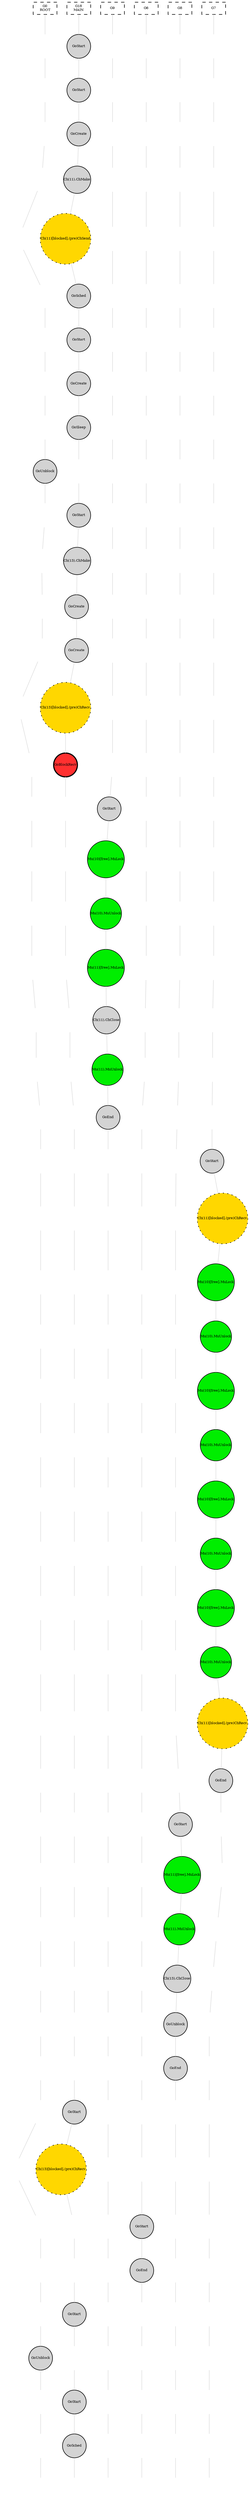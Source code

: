 digraph G{
	rankdir=TB
	subgraph{
		node [margin=0 fontsize=6 width=0.6 height=0.3 shape=box style=dashed fixedsize=true]
		rank=same;
		rankdir=LR
		"-1,0" [label="G0\nROOT"]
		"-1,1" [label="G18\nMAIN"]
		"-1,2" [label="G9"]
		"-1,3" [label="G6"]
		"-1,4" [label="G8"]
		"-1,5" [label="G7"]

		edge [dir=none, style=invis]
		"-1,0" -> "-1,1"
		"-1,1" -> "-1,2"
		"-1,2" -> "-1,3"
		"-1,3" -> "-1,4"
		"-1,4" -> "-1,5"	}

	subgraph{
		node [margin=0 fontsize=6 width=0.6 shape=circle style=invis]
		rank=same;
		rankdir=LR

		"0,0" 
		"0,1" [label="GoStart",style=filled]
		"0,2" 
		"0,3" 
		"0,4" 
		"0,5" 

		edge [dir=none, style=invis]
		"0,0" -> "0,1"
		"0,1" -> "0,2"
		"0,2" -> "0,3"
		"0,3" -> "0,4"
		"0,4" -> "0,5"	}

	subgraph{
		node [margin=0 fontsize=6 width=0.6 shape=circle style=invis]
		rank=same;
		rankdir=LR

		"1,0" 
		"1,1" [label="GoStart",style=filled]
		"1,2" 
		"1,3" 
		"1,4" 
		"1,5" 

		edge [dir=none, style=invis]
		"1,0" -> "1,1"
		"1,1" -> "1,2"
		"1,2" -> "1,3"
		"1,3" -> "1,4"
		"1,4" -> "1,5"	}

	subgraph{
		node [margin=0 fontsize=6 width=0.6 shape=circle style=invis]
		rank=same;
		rankdir=LR

		"2,0" 
		"2,1" [label="GoCreate",style=filled]
		"2,2" 
		"2,3" 
		"2,4" 
		"2,5" 

		edge [dir=none, style=invis]
		"2,0" -> "2,1"
		"2,1" -> "2,2"
		"2,2" -> "2,3"
		"2,3" -> "2,4"
		"2,4" -> "2,5"	}

	subgraph{
		node [margin=0 fontsize=6 width=0.6 shape=circle style=invis]
		rank=same;
		rankdir=LR

		"3,0" 
		"3,1" [label="Ch(11).ChMake",style=filled]
		"3,2" 
		"3,3" 
		"3,4" 
		"3,5" 

		edge [dir=none, style=invis]
		"3,0" -> "3,1"
		"3,1" -> "3,2"
		"3,2" -> "3,3"
		"3,3" -> "3,4"
		"3,4" -> "3,5"	}

	subgraph{
		node [margin=0 fontsize=6 width=0.6 shape=circle style=invis]
		rank=same;
		rankdir=LR

		"4,0" 
		"4,1" [label="Ch(11)[blocked].(pre)ChSend",style="dotted,filled", fillcolor=gold]
		"4,2" 
		"4,3" 
		"4,4" 
		"4,5" 

		edge [dir=none, style=invis]
		"4,0" -> "4,1"
		"4,1" -> "4,2"
		"4,2" -> "4,3"
		"4,3" -> "4,4"
		"4,4" -> "4,5"	}

	subgraph{
		node [margin=0 fontsize=6 width=0.6 shape=circle style=invis]
		rank=same;
		rankdir=LR

		"5,0" 
		"5,1" [label="GoSched",style=filled]
		"5,2" 
		"5,3" 
		"5,4" 
		"5,5" 

		edge [dir=none, style=invis]
		"5,0" -> "5,1"
		"5,1" -> "5,2"
		"5,2" -> "5,3"
		"5,3" -> "5,4"
		"5,4" -> "5,5"	}

	subgraph{
		node [margin=0 fontsize=6 width=0.6 shape=circle style=invis]
		rank=same;
		rankdir=LR

		"6,0" 
		"6,1" [label="GoStart",style=filled]
		"6,2" 
		"6,3" 
		"6,4" 
		"6,5" 

		edge [dir=none, style=invis]
		"6,0" -> "6,1"
		"6,1" -> "6,2"
		"6,2" -> "6,3"
		"6,3" -> "6,4"
		"6,4" -> "6,5"	}

	subgraph{
		node [margin=0 fontsize=6 width=0.6 shape=circle style=invis]
		rank=same;
		rankdir=LR

		"7,0" 
		"7,1" [label="GoCreate",style=filled]
		"7,2" 
		"7,3" 
		"7,4" 
		"7,5" 

		edge [dir=none, style=invis]
		"7,0" -> "7,1"
		"7,1" -> "7,2"
		"7,2" -> "7,3"
		"7,3" -> "7,4"
		"7,4" -> "7,5"	}

	subgraph{
		node [margin=0 fontsize=6 width=0.6 shape=circle style=invis]
		rank=same;
		rankdir=LR

		"8,0" 
		"8,1" [label="GoSleep",style=filled]
		"8,2" 
		"8,3" 
		"8,4" 
		"8,5" 

		edge [dir=none, style=invis]
		"8,0" -> "8,1"
		"8,1" -> "8,2"
		"8,2" -> "8,3"
		"8,3" -> "8,4"
		"8,4" -> "8,5"	}

	subgraph{
		node [margin=0 fontsize=6 width=0.6 shape=circle style=invis]
		rank=same;
		rankdir=LR

		"9,0" [label="GoUnblock",style=filled]
		"9,1" 
		"9,2" 
		"9,3" 
		"9,4" 
		"9,5" 

		edge [dir=none, style=invis]
		"9,0" -> "9,1"
		"9,1" -> "9,2"
		"9,2" -> "9,3"
		"9,3" -> "9,4"
		"9,4" -> "9,5"	}

	subgraph{
		node [margin=0 fontsize=6 width=0.6 shape=circle style=invis]
		rank=same;
		rankdir=LR

		"10,0" 
		"10,1" [label="GoStart",style=filled]
		"10,2" 
		"10,3" 
		"10,4" 
		"10,5" 

		edge [dir=none, style=invis]
		"10,0" -> "10,1"
		"10,1" -> "10,2"
		"10,2" -> "10,3"
		"10,3" -> "10,4"
		"10,4" -> "10,5"	}

	subgraph{
		node [margin=0 fontsize=6 width=0.6 shape=circle style=invis]
		rank=same;
		rankdir=LR

		"11,0" 
		"11,1" [label="Ch(13).ChMake",style=filled]
		"11,2" 
		"11,3" 
		"11,4" 
		"11,5" 

		edge [dir=none, style=invis]
		"11,0" -> "11,1"
		"11,1" -> "11,2"
		"11,2" -> "11,3"
		"11,3" -> "11,4"
		"11,4" -> "11,5"	}

	subgraph{
		node [margin=0 fontsize=6 width=0.6 shape=circle style=invis]
		rank=same;
		rankdir=LR

		"12,0" 
		"12,1" [label="GoCreate",style=filled]
		"12,2" 
		"12,3" 
		"12,4" 
		"12,5" 

		edge [dir=none, style=invis]
		"12,0" -> "12,1"
		"12,1" -> "12,2"
		"12,2" -> "12,3"
		"12,3" -> "12,4"
		"12,4" -> "12,5"	}

	subgraph{
		node [margin=0 fontsize=6 width=0.6 shape=circle style=invis]
		rank=same;
		rankdir=LR

		"13,0" 
		"13,1" [label="GoCreate",style=filled]
		"13,2" 
		"13,3" 
		"13,4" 
		"13,5" 

		edge [dir=none, style=invis]
		"13,0" -> "13,1"
		"13,1" -> "13,2"
		"13,2" -> "13,3"
		"13,3" -> "13,4"
		"13,4" -> "13,5"	}

	subgraph{
		node [margin=0 fontsize=6 width=0.6 shape=circle style=invis]
		rank=same;
		rankdir=LR

		"14,0" 
		"14,1" [label="Ch(13)[blocked].(pre)ChRecv",style="dotted,filled", fillcolor=gold]
		"14,2" 
		"14,3" 
		"14,4" 
		"14,5" 

		edge [dir=none, style=invis]
		"14,0" -> "14,1"
		"14,1" -> "14,2"
		"14,2" -> "14,3"
		"14,3" -> "14,4"
		"14,4" -> "14,5"	}

	subgraph{
		node [margin=0 fontsize=6 width=0.6 shape=circle style=invis]
		rank=same;
		rankdir=LR

		"15,0" 
		"15,1" [label="GoBlockRecv",style="bold,filled", fillcolor=firebrick1]
		"15,2" 
		"15,3" 
		"15,4" 
		"15,5" 

		edge [dir=none, style=invis]
		"15,0" -> "15,1"
		"15,1" -> "15,2"
		"15,2" -> "15,3"
		"15,3" -> "15,4"
		"15,4" -> "15,5"	}

	subgraph{
		node [margin=0 fontsize=6 width=0.6 shape=circle style=invis]
		rank=same;
		rankdir=LR

		"16,0" 
		"16,1" 
		"16,2" [label="GoStart",style=filled]
		"16,3" 
		"16,4" 
		"16,5" 

		edge [dir=none, style=invis]
		"16,0" -> "16,1"
		"16,1" -> "16,2"
		"16,2" -> "16,3"
		"16,3" -> "16,4"
		"16,4" -> "16,5"	}

	subgraph{
		node [margin=0 fontsize=6 width=0.6 shape=circle style=invis]
		rank=same;
		rankdir=LR

		"17,0" 
		"17,1" 
		"17,2" [label="Mu(10)[free].MuLock",style="filled", fillcolor=green2]
		"17,3" 
		"17,4" 
		"17,5" 

		edge [dir=none, style=invis]
		"17,0" -> "17,1"
		"17,1" -> "17,2"
		"17,2" -> "17,3"
		"17,3" -> "17,4"
		"17,4" -> "17,5"	}

	subgraph{
		node [margin=0 fontsize=6 width=0.6 shape=circle style=invis]
		rank=same;
		rankdir=LR

		"18,0" 
		"18,1" 
		"18,2" [label="Mu(10).MuUnlock",style="filled", fillcolor=green2]
		"18,3" 
		"18,4" 
		"18,5" 

		edge [dir=none, style=invis]
		"18,0" -> "18,1"
		"18,1" -> "18,2"
		"18,2" -> "18,3"
		"18,3" -> "18,4"
		"18,4" -> "18,5"	}

	subgraph{
		node [margin=0 fontsize=6 width=0.6 shape=circle style=invis]
		rank=same;
		rankdir=LR

		"19,0" 
		"19,1" 
		"19,2" [label="Mu(11)[free].MuLock",style="filled", fillcolor=green2]
		"19,3" 
		"19,4" 
		"19,5" 

		edge [dir=none, style=invis]
		"19,0" -> "19,1"
		"19,1" -> "19,2"
		"19,2" -> "19,3"
		"19,3" -> "19,4"
		"19,4" -> "19,5"	}

	subgraph{
		node [margin=0 fontsize=6 width=0.6 shape=circle style=invis]
		rank=same;
		rankdir=LR

		"20,0" 
		"20,1" 
		"20,2" [label="Ch(11).ChClose",style=filled]
		"20,3" 
		"20,4" 
		"20,5" 

		edge [dir=none, style=invis]
		"20,0" -> "20,1"
		"20,1" -> "20,2"
		"20,2" -> "20,3"
		"20,3" -> "20,4"
		"20,4" -> "20,5"	}

	subgraph{
		node [margin=0 fontsize=6 width=0.6 shape=circle style=invis]
		rank=same;
		rankdir=LR

		"21,0" 
		"21,1" 
		"21,2" [label="Mu(11).MuUnlock",style="filled", fillcolor=green2]
		"21,3" 
		"21,4" 
		"21,5" 

		edge [dir=none, style=invis]
		"21,0" -> "21,1"
		"21,1" -> "21,2"
		"21,2" -> "21,3"
		"21,3" -> "21,4"
		"21,4" -> "21,5"	}

	subgraph{
		node [margin=0 fontsize=6 width=0.6 shape=circle style=invis]
		rank=same;
		rankdir=LR

		"22,0" 
		"22,1" 
		"22,2" [label="GoEnd",style=filled]
		"22,3" 
		"22,4" 
		"22,5" 

		edge [dir=none, style=invis]
		"22,0" -> "22,1"
		"22,1" -> "22,2"
		"22,2" -> "22,3"
		"22,3" -> "22,4"
		"22,4" -> "22,5"	}

	subgraph{
		node [margin=0 fontsize=6 width=0.6 shape=circle style=invis]
		rank=same;
		rankdir=LR

		"23,0" 
		"23,1" 
		"23,2" 
		"23,3" 
		"23,4" 
		"23,5" [label="GoStart",style=filled]

		edge [dir=none, style=invis]
		"23,0" -> "23,1"
		"23,1" -> "23,2"
		"23,2" -> "23,3"
		"23,3" -> "23,4"
		"23,4" -> "23,5"	}

	subgraph{
		node [margin=0 fontsize=6 width=0.6 shape=circle style=invis]
		rank=same;
		rankdir=LR

		"24,0" 
		"24,1" 
		"24,2" 
		"24,3" 
		"24,4" 
		"24,5" [label="Ch(11)[blocked].(pre)ChRecv",style="dotted,filled", fillcolor=gold]

		edge [dir=none, style=invis]
		"24,0" -> "24,1"
		"24,1" -> "24,2"
		"24,2" -> "24,3"
		"24,3" -> "24,4"
		"24,4" -> "24,5"	}

	subgraph{
		node [margin=0 fontsize=6 width=0.6 shape=circle style=invis]
		rank=same;
		rankdir=LR

		"25,0" 
		"25,1" 
		"25,2" 
		"25,3" 
		"25,4" 
		"25,5" [label="Mu(10)[free].MuLock",style="filled", fillcolor=green2]

		edge [dir=none, style=invis]
		"25,0" -> "25,1"
		"25,1" -> "25,2"
		"25,2" -> "25,3"
		"25,3" -> "25,4"
		"25,4" -> "25,5"	}

	subgraph{
		node [margin=0 fontsize=6 width=0.6 shape=circle style=invis]
		rank=same;
		rankdir=LR

		"26,0" 
		"26,1" 
		"26,2" 
		"26,3" 
		"26,4" 
		"26,5" [label="Mu(10).MuUnlock",style="filled", fillcolor=green2]

		edge [dir=none, style=invis]
		"26,0" -> "26,1"
		"26,1" -> "26,2"
		"26,2" -> "26,3"
		"26,3" -> "26,4"
		"26,4" -> "26,5"	}

	subgraph{
		node [margin=0 fontsize=6 width=0.6 shape=circle style=invis]
		rank=same;
		rankdir=LR

		"27,0" 
		"27,1" 
		"27,2" 
		"27,3" 
		"27,4" 
		"27,5" [label="Mu(10)[free].MuLock",style="filled", fillcolor=green2]

		edge [dir=none, style=invis]
		"27,0" -> "27,1"
		"27,1" -> "27,2"
		"27,2" -> "27,3"
		"27,3" -> "27,4"
		"27,4" -> "27,5"	}

	subgraph{
		node [margin=0 fontsize=6 width=0.6 shape=circle style=invis]
		rank=same;
		rankdir=LR

		"28,0" 
		"28,1" 
		"28,2" 
		"28,3" 
		"28,4" 
		"28,5" [label="Mu(10).MuUnlock",style="filled", fillcolor=green2]

		edge [dir=none, style=invis]
		"28,0" -> "28,1"
		"28,1" -> "28,2"
		"28,2" -> "28,3"
		"28,3" -> "28,4"
		"28,4" -> "28,5"	}

	subgraph{
		node [margin=0 fontsize=6 width=0.6 shape=circle style=invis]
		rank=same;
		rankdir=LR

		"29,0" 
		"29,1" 
		"29,2" 
		"29,3" 
		"29,4" 
		"29,5" [label="Mu(10)[free].MuLock",style="filled", fillcolor=green2]

		edge [dir=none, style=invis]
		"29,0" -> "29,1"
		"29,1" -> "29,2"
		"29,2" -> "29,3"
		"29,3" -> "29,4"
		"29,4" -> "29,5"	}

	subgraph{
		node [margin=0 fontsize=6 width=0.6 shape=circle style=invis]
		rank=same;
		rankdir=LR

		"30,0" 
		"30,1" 
		"30,2" 
		"30,3" 
		"30,4" 
		"30,5" [label="Mu(10).MuUnlock",style="filled", fillcolor=green2]

		edge [dir=none, style=invis]
		"30,0" -> "30,1"
		"30,1" -> "30,2"
		"30,2" -> "30,3"
		"30,3" -> "30,4"
		"30,4" -> "30,5"	}

	subgraph{
		node [margin=0 fontsize=6 width=0.6 shape=circle style=invis]
		rank=same;
		rankdir=LR

		"31,0" 
		"31,1" 
		"31,2" 
		"31,3" 
		"31,4" 
		"31,5" [label="Mu(10)[free].MuLock",style="filled", fillcolor=green2]

		edge [dir=none, style=invis]
		"31,0" -> "31,1"
		"31,1" -> "31,2"
		"31,2" -> "31,3"
		"31,3" -> "31,4"
		"31,4" -> "31,5"	}

	subgraph{
		node [margin=0 fontsize=6 width=0.6 shape=circle style=invis]
		rank=same;
		rankdir=LR

		"32,0" 
		"32,1" 
		"32,2" 
		"32,3" 
		"32,4" 
		"32,5" [label="Mu(10).MuUnlock",style="filled", fillcolor=green2]

		edge [dir=none, style=invis]
		"32,0" -> "32,1"
		"32,1" -> "32,2"
		"32,2" -> "32,3"
		"32,3" -> "32,4"
		"32,4" -> "32,5"	}

	subgraph{
		node [margin=0 fontsize=6 width=0.6 shape=circle style=invis]
		rank=same;
		rankdir=LR

		"33,0" 
		"33,1" 
		"33,2" 
		"33,3" 
		"33,4" 
		"33,5" [label="Ch(11)[blocked].(pre)ChRecv",style="dotted,filled", fillcolor=gold]

		edge [dir=none, style=invis]
		"33,0" -> "33,1"
		"33,1" -> "33,2"
		"33,2" -> "33,3"
		"33,3" -> "33,4"
		"33,4" -> "33,5"	}

	subgraph{
		node [margin=0 fontsize=6 width=0.6 shape=circle style=invis]
		rank=same;
		rankdir=LR

		"34,0" 
		"34,1" 
		"34,2" 
		"34,3" 
		"34,4" 
		"34,5" [label="GoEnd",style=filled]

		edge [dir=none, style=invis]
		"34,0" -> "34,1"
		"34,1" -> "34,2"
		"34,2" -> "34,3"
		"34,3" -> "34,4"
		"34,4" -> "34,5"	}

	subgraph{
		node [margin=0 fontsize=6 width=0.6 shape=circle style=invis]
		rank=same;
		rankdir=LR

		"35,0" 
		"35,1" 
		"35,2" 
		"35,3" 
		"35,4" [label="GoStart",style=filled]
		"35,5" 

		edge [dir=none, style=invis]
		"35,0" -> "35,1"
		"35,1" -> "35,2"
		"35,2" -> "35,3"
		"35,3" -> "35,4"
		"35,4" -> "35,5"	}

	subgraph{
		node [margin=0 fontsize=6 width=0.6 shape=circle style=invis]
		rank=same;
		rankdir=LR

		"36,0" 
		"36,1" 
		"36,2" 
		"36,3" 
		"36,4" [label="Mu(11)[free].MuLock",style="filled", fillcolor=green2]
		"36,5" 

		edge [dir=none, style=invis]
		"36,0" -> "36,1"
		"36,1" -> "36,2"
		"36,2" -> "36,3"
		"36,3" -> "36,4"
		"36,4" -> "36,5"	}

	subgraph{
		node [margin=0 fontsize=6 width=0.6 shape=circle style=invis]
		rank=same;
		rankdir=LR

		"37,0" 
		"37,1" 
		"37,2" 
		"37,3" 
		"37,4" [label="Mu(11).MuUnlock",style="filled", fillcolor=green2]
		"37,5" 

		edge [dir=none, style=invis]
		"37,0" -> "37,1"
		"37,1" -> "37,2"
		"37,2" -> "37,3"
		"37,3" -> "37,4"
		"37,4" -> "37,5"	}

	subgraph{
		node [margin=0 fontsize=6 width=0.6 shape=circle style=invis]
		rank=same;
		rankdir=LR

		"38,0" 
		"38,1" 
		"38,2" 
		"38,3" 
		"38,4" [label="Ch(13).ChClose",style=filled]
		"38,5" 

		edge [dir=none, style=invis]
		"38,0" -> "38,1"
		"38,1" -> "38,2"
		"38,2" -> "38,3"
		"38,3" -> "38,4"
		"38,4" -> "38,5"	}

	subgraph{
		node [margin=0 fontsize=6 width=0.6 shape=circle style=invis]
		rank=same;
		rankdir=LR

		"39,0" 
		"39,1" 
		"39,2" 
		"39,3" 
		"39,4" [label="GoUnblock",style=filled]
		"39,5" 

		edge [dir=none, style=invis]
		"39,0" -> "39,1"
		"39,1" -> "39,2"
		"39,2" -> "39,3"
		"39,3" -> "39,4"
		"39,4" -> "39,5"	}

	subgraph{
		node [margin=0 fontsize=6 width=0.6 shape=circle style=invis]
		rank=same;
		rankdir=LR

		"40,0" 
		"40,1" 
		"40,2" 
		"40,3" 
		"40,4" [label="GoEnd",style=filled]
		"40,5" 

		edge [dir=none, style=invis]
		"40,0" -> "40,1"
		"40,1" -> "40,2"
		"40,2" -> "40,3"
		"40,3" -> "40,4"
		"40,4" -> "40,5"	}

	subgraph{
		node [margin=0 fontsize=6 width=0.6 shape=circle style=invis]
		rank=same;
		rankdir=LR

		"41,0" 
		"41,1" [label="GoStart",style=filled]
		"41,2" 
		"41,3" 
		"41,4" 
		"41,5" 

		edge [dir=none, style=invis]
		"41,0" -> "41,1"
		"41,1" -> "41,2"
		"41,2" -> "41,3"
		"41,3" -> "41,4"
		"41,4" -> "41,5"	}

	subgraph{
		node [margin=0 fontsize=6 width=0.6 shape=circle style=invis]
		rank=same;
		rankdir=LR

		"42,0" 
		"42,1" [label="Ch(13)[blocked].(pre)ChRecv",style="dotted,filled", fillcolor=gold]
		"42,2" 
		"42,3" 
		"42,4" 
		"42,5" 

		edge [dir=none, style=invis]
		"42,0" -> "42,1"
		"42,1" -> "42,2"
		"42,2" -> "42,3"
		"42,3" -> "42,4"
		"42,4" -> "42,5"	}

	subgraph{
		node [margin=0 fontsize=6 width=0.6 shape=circle style=invis]
		rank=same;
		rankdir=LR

		"43,0" 
		"43,1" 
		"43,2" 
		"43,3" [label="GoStart",style=filled]
		"43,4" 
		"43,5" 

		edge [dir=none, style=invis]
		"43,0" -> "43,1"
		"43,1" -> "43,2"
		"43,2" -> "43,3"
		"43,3" -> "43,4"
		"43,4" -> "43,5"	}

	subgraph{
		node [margin=0 fontsize=6 width=0.6 shape=circle style=invis]
		rank=same;
		rankdir=LR

		"44,0" 
		"44,1" 
		"44,2" 
		"44,3" [label="GoEnd",style=filled]
		"44,4" 
		"44,5" 

		edge [dir=none, style=invis]
		"44,0" -> "44,1"
		"44,1" -> "44,2"
		"44,2" -> "44,3"
		"44,3" -> "44,4"
		"44,4" -> "44,5"	}

	subgraph{
		node [margin=0 fontsize=6 width=0.6 shape=circle style=invis]
		rank=same;
		rankdir=LR

		"45,0" 
		"45,1" [label="GoStart",style=filled]
		"45,2" 
		"45,3" 
		"45,4" 
		"45,5" 

		edge [dir=none, style=invis]
		"45,0" -> "45,1"
		"45,1" -> "45,2"
		"45,2" -> "45,3"
		"45,3" -> "45,4"
		"45,4" -> "45,5"	}

	subgraph{
		node [margin=0 fontsize=6 width=0.6 shape=circle style=invis]
		rank=same;
		rankdir=LR

		"46,0" [label="GoUnblock",style=filled]
		"46,1" 
		"46,2" 
		"46,3" 
		"46,4" 
		"46,5" 

		edge [dir=none, style=invis]
		"46,0" -> "46,1"
		"46,1" -> "46,2"
		"46,2" -> "46,3"
		"46,3" -> "46,4"
		"46,4" -> "46,5"	}

	subgraph{
		node [margin=0 fontsize=6 width=0.6 shape=circle style=invis]
		rank=same;
		rankdir=LR

		"47,0" 
		"47,1" [label="GoStart",style=filled]
		"47,2" 
		"47,3" 
		"47,4" 
		"47,5" 

		edge [dir=none, style=invis]
		"47,0" -> "47,1"
		"47,1" -> "47,2"
		"47,2" -> "47,3"
		"47,3" -> "47,4"
		"47,4" -> "47,5"	}

	subgraph{
		node [margin=0 fontsize=6 width=0.6 shape=circle style=invis]
		rank=same;
		rankdir=LR

		"48,0" 
		"48,1" [label="GoSched",style=filled]
		"48,2" 
		"48,3" 
		"48,4" 
		"48,5" 

		edge [dir=none, style=invis]
		"48,0" -> "48,1"
		"48,1" -> "48,2"
		"48,2" -> "48,3"
		"48,3" -> "48,4"
		"48,4" -> "48,5"	}

	subgraph{
		node [margin=0 fontsize=6 width=0.6 shape=box style=invis]
		rank=same;
		rankdir=LR
		"x,0"
		"x,1"
		"x,2"
		"x,3"
		"x,4"
		"x,5"

		edge [dir=none, style=invis]
		"x,0" -> "x,1"
		"x,1" -> "x,2"
		"x,2" -> "x,3"
		"x,3" -> "x,4"
		"x,4" -> "x,5"	}

	edge [dir=none, color=gray88]
	"-1,0" -> "0,0"

	"0,0" -> "1,0"

	"1,0" -> "2,0"

	"2,0" -> "3,0"

	"3,0" -> "4,0"

	"4,0" -> "5,0"

	"5,0" -> "6,0"

	"6,0" -> "7,0"

	"7,0" -> "8,0"

	"8,0" -> "9,0"

	"9,0" -> "10,0"

	"10,0" -> "11,0"

	"11,0" -> "12,0"

	"12,0" -> "13,0"

	"13,0" -> "14,0"

	"14,0" -> "15,0"

	"15,0" -> "16,0"

	"16,0" -> "17,0"

	"17,0" -> "18,0"

	"18,0" -> "19,0"

	"19,0" -> "20,0"

	"20,0" -> "21,0"

	"21,0" -> "22,0"

	"22,0" -> "23,0"

	"23,0" -> "24,0"

	"24,0" -> "25,0"

	"25,0" -> "26,0"

	"26,0" -> "27,0"

	"27,0" -> "28,0"

	"28,0" -> "29,0"

	"29,0" -> "30,0"

	"30,0" -> "31,0"

	"31,0" -> "32,0"

	"32,0" -> "33,0"

	"33,0" -> "34,0"

	"34,0" -> "35,0"

	"35,0" -> "36,0"

	"36,0" -> "37,0"

	"37,0" -> "38,0"

	"38,0" -> "39,0"

	"39,0" -> "40,0"

	"40,0" -> "41,0"

	"41,0" -> "42,0"

	"42,0" -> "43,0"

	"43,0" -> "44,0"

	"44,0" -> "45,0"

	"45,0" -> "46,0"

	"46,0" -> "47,0"

	"47,0" -> "48,0"

	"48,0" -> "x,0"

	"-1,1" -> "0,1"

	"0,1" -> "1,1"

	"1,1" -> "2,1"

	"2,1" -> "3,1"

	"3,1" -> "4,1"

	"4,1" -> "5,1"

	"5,1" -> "6,1"

	"6,1" -> "7,1"

	"7,1" -> "8,1"

	"8,1" -> "9,1"

	"9,1" -> "10,1"

	"10,1" -> "11,1"

	"11,1" -> "12,1"

	"12,1" -> "13,1"

	"13,1" -> "14,1"

	"14,1" -> "15,1"

	"15,1" -> "16,1"

	"16,1" -> "17,1"

	"17,1" -> "18,1"

	"18,1" -> "19,1"

	"19,1" -> "20,1"

	"20,1" -> "21,1"

	"21,1" -> "22,1"

	"22,1" -> "23,1"

	"23,1" -> "24,1"

	"24,1" -> "25,1"

	"25,1" -> "26,1"

	"26,1" -> "27,1"

	"27,1" -> "28,1"

	"28,1" -> "29,1"

	"29,1" -> "30,1"

	"30,1" -> "31,1"

	"31,1" -> "32,1"

	"32,1" -> "33,1"

	"33,1" -> "34,1"

	"34,1" -> "35,1"

	"35,1" -> "36,1"

	"36,1" -> "37,1"

	"37,1" -> "38,1"

	"38,1" -> "39,1"

	"39,1" -> "40,1"

	"40,1" -> "41,1"

	"41,1" -> "42,1"

	"42,1" -> "43,1"

	"43,1" -> "44,1"

	"44,1" -> "45,1"

	"45,1" -> "46,1"

	"46,1" -> "47,1"

	"47,1" -> "48,1"

	"48,1" -> "x,1"

	"-1,2" -> "0,2"

	"0,2" -> "1,2"

	"1,2" -> "2,2"

	"2,2" -> "3,2"

	"3,2" -> "4,2"

	"4,2" -> "5,2"

	"5,2" -> "6,2"

	"6,2" -> "7,2"

	"7,2" -> "8,2"

	"8,2" -> "9,2"

	"9,2" -> "10,2"

	"10,2" -> "11,2"

	"11,2" -> "12,2"

	"12,2" -> "13,2"

	"13,2" -> "14,2"

	"14,2" -> "15,2"

	"15,2" -> "16,2"

	"16,2" -> "17,2"

	"17,2" -> "18,2"

	"18,2" -> "19,2"

	"19,2" -> "20,2"

	"20,2" -> "21,2"

	"21,2" -> "22,2"

	"22,2" -> "23,2"

	"23,2" -> "24,2"

	"24,2" -> "25,2"

	"25,2" -> "26,2"

	"26,2" -> "27,2"

	"27,2" -> "28,2"

	"28,2" -> "29,2"

	"29,2" -> "30,2"

	"30,2" -> "31,2"

	"31,2" -> "32,2"

	"32,2" -> "33,2"

	"33,2" -> "34,2"

	"34,2" -> "35,2"

	"35,2" -> "36,2"

	"36,2" -> "37,2"

	"37,2" -> "38,2"

	"38,2" -> "39,2"

	"39,2" -> "40,2"

	"40,2" -> "41,2"

	"41,2" -> "42,2"

	"42,2" -> "43,2"

	"43,2" -> "44,2"

	"44,2" -> "45,2"

	"45,2" -> "46,2"

	"46,2" -> "47,2"

	"47,2" -> "48,2"

	"48,2" -> "x,2"

	"-1,3" -> "0,3"

	"0,3" -> "1,3"

	"1,3" -> "2,3"

	"2,3" -> "3,3"

	"3,3" -> "4,3"

	"4,3" -> "5,3"

	"5,3" -> "6,3"

	"6,3" -> "7,3"

	"7,3" -> "8,3"

	"8,3" -> "9,3"

	"9,3" -> "10,3"

	"10,3" -> "11,3"

	"11,3" -> "12,3"

	"12,3" -> "13,3"

	"13,3" -> "14,3"

	"14,3" -> "15,3"

	"15,3" -> "16,3"

	"16,3" -> "17,3"

	"17,3" -> "18,3"

	"18,3" -> "19,3"

	"19,3" -> "20,3"

	"20,3" -> "21,3"

	"21,3" -> "22,3"

	"22,3" -> "23,3"

	"23,3" -> "24,3"

	"24,3" -> "25,3"

	"25,3" -> "26,3"

	"26,3" -> "27,3"

	"27,3" -> "28,3"

	"28,3" -> "29,3"

	"29,3" -> "30,3"

	"30,3" -> "31,3"

	"31,3" -> "32,3"

	"32,3" -> "33,3"

	"33,3" -> "34,3"

	"34,3" -> "35,3"

	"35,3" -> "36,3"

	"36,3" -> "37,3"

	"37,3" -> "38,3"

	"38,3" -> "39,3"

	"39,3" -> "40,3"

	"40,3" -> "41,3"

	"41,3" -> "42,3"

	"42,3" -> "43,3"

	"43,3" -> "44,3"

	"44,3" -> "45,3"

	"45,3" -> "46,3"

	"46,3" -> "47,3"

	"47,3" -> "48,3"

	"48,3" -> "x,3"

	"-1,4" -> "0,4"

	"0,4" -> "1,4"

	"1,4" -> "2,4"

	"2,4" -> "3,4"

	"3,4" -> "4,4"

	"4,4" -> "5,4"

	"5,4" -> "6,4"

	"6,4" -> "7,4"

	"7,4" -> "8,4"

	"8,4" -> "9,4"

	"9,4" -> "10,4"

	"10,4" -> "11,4"

	"11,4" -> "12,4"

	"12,4" -> "13,4"

	"13,4" -> "14,4"

	"14,4" -> "15,4"

	"15,4" -> "16,4"

	"16,4" -> "17,4"

	"17,4" -> "18,4"

	"18,4" -> "19,4"

	"19,4" -> "20,4"

	"20,4" -> "21,4"

	"21,4" -> "22,4"

	"22,4" -> "23,4"

	"23,4" -> "24,4"

	"24,4" -> "25,4"

	"25,4" -> "26,4"

	"26,4" -> "27,4"

	"27,4" -> "28,4"

	"28,4" -> "29,4"

	"29,4" -> "30,4"

	"30,4" -> "31,4"

	"31,4" -> "32,4"

	"32,4" -> "33,4"

	"33,4" -> "34,4"

	"34,4" -> "35,4"

	"35,4" -> "36,4"

	"36,4" -> "37,4"

	"37,4" -> "38,4"

	"38,4" -> "39,4"

	"39,4" -> "40,4"

	"40,4" -> "41,4"

	"41,4" -> "42,4"

	"42,4" -> "43,4"

	"43,4" -> "44,4"

	"44,4" -> "45,4"

	"45,4" -> "46,4"

	"46,4" -> "47,4"

	"47,4" -> "48,4"

	"48,4" -> "x,4"

	"-1,5" -> "0,5"

	"0,5" -> "1,5"

	"1,5" -> "2,5"

	"2,5" -> "3,5"

	"3,5" -> "4,5"

	"4,5" -> "5,5"

	"5,5" -> "6,5"

	"6,5" -> "7,5"

	"7,5" -> "8,5"

	"8,5" -> "9,5"

	"9,5" -> "10,5"

	"10,5" -> "11,5"

	"11,5" -> "12,5"

	"12,5" -> "13,5"

	"13,5" -> "14,5"

	"14,5" -> "15,5"

	"15,5" -> "16,5"

	"16,5" -> "17,5"

	"17,5" -> "18,5"

	"18,5" -> "19,5"

	"19,5" -> "20,5"

	"20,5" -> "21,5"

	"21,5" -> "22,5"

	"22,5" -> "23,5"

	"23,5" -> "24,5"

	"24,5" -> "25,5"

	"25,5" -> "26,5"

	"26,5" -> "27,5"

	"27,5" -> "28,5"

	"28,5" -> "29,5"

	"29,5" -> "30,5"

	"30,5" -> "31,5"

	"31,5" -> "32,5"

	"32,5" -> "33,5"

	"33,5" -> "34,5"

	"34,5" -> "35,5"

	"35,5" -> "36,5"

	"36,5" -> "37,5"

	"37,5" -> "38,5"

	"38,5" -> "39,5"

	"39,5" -> "40,5"

	"40,5" -> "41,5"

	"41,5" -> "42,5"

	"42,5" -> "43,5"

	"43,5" -> "44,5"

	"44,5" -> "45,5"

	"45,5" -> "46,5"

	"46,5" -> "47,5"

	"47,5" -> "48,5"

	"48,5" -> "x,5"

}